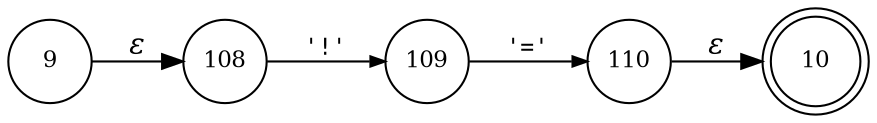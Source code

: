 digraph ATN {
rankdir=LR;
s10[fontsize=11, label="10", shape=doublecircle, fixedsize=true, width=.6];
s9[fontsize=11,label="9", shape=circle, fixedsize=true, width=.55, peripheries=1];
s108[fontsize=11,label="108", shape=circle, fixedsize=true, width=.55, peripheries=1];
s109[fontsize=11,label="109", shape=circle, fixedsize=true, width=.55, peripheries=1];
s110[fontsize=11,label="110", shape=circle, fixedsize=true, width=.55, peripheries=1];
s9 -> s108 [fontname="Times-Italic", label="&epsilon;"];
s108 -> s109 [fontsize=11, fontname="Courier", arrowsize=.7, label = "'!'", arrowhead = normal];
s109 -> s110 [fontsize=11, fontname="Courier", arrowsize=.7, label = "'='", arrowhead = normal];
s110 -> s10 [fontname="Times-Italic", label="&epsilon;"];
}